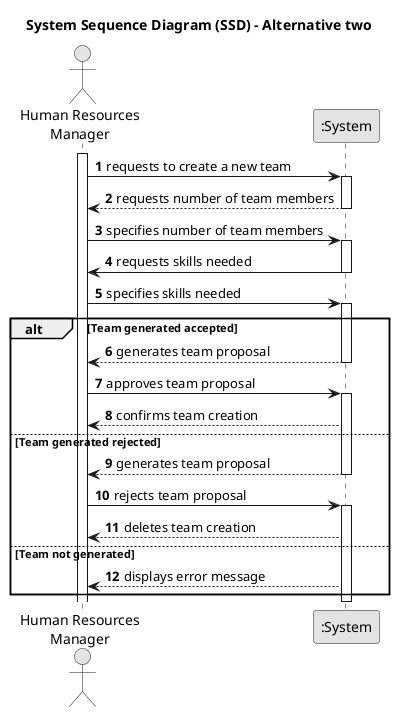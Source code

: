 @startuml
skinparam monochrome true
skinparam packageStyle rectangle
skinparam shadowing false

title System Sequence Diagram (SSD) - Alternative two

autonumber

actor "Human Resources\nManager" as Employee
participant ":System" as System

activate Employee

    Employee -> System : requests to create a new team
    activate System

        System --> Employee : requests number of team members
    deactivate System

    Employee -> System : specifies number of team members
    activate System

        System -> Employee : requests skills needed
    deactivate System

    Employee -> System : specifies skills needed
    activate System



       alt Team generated accepted
        System --> Employee : generates team proposal
        deactivate System
            Employee -> System : approves team proposal
            activate System
            System --> Employee : confirms team creation

       else Team generated rejected
            System --> Employee : generates team proposal
               deactivate System
             Employee -> System : rejects team proposal
             activate System
             System --> Employee : deletes team creation
        else Team not generated
            System --> Employee : displays error message

        end
    deactivate System
@enduml
